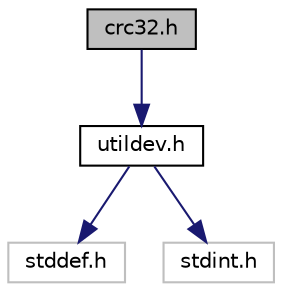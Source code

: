 digraph "crc32.h"
{
 // LATEX_PDF_SIZE
  bgcolor="transparent";
  edge [fontname="Helvetica",fontsize="10",labelfontname="Helvetica",labelfontsize="10"];
  node [fontname="Helvetica",fontsize="10",shape=record];
  Node1 [label="crc32.h",height=0.2,width=0.4,color="black", fillcolor="grey75", style="filled", fontcolor="black",tooltip="CRC32 hash function support."];
  Node1 -> Node2 [color="midnightblue",fontsize="10",style="solid",fontname="Helvetica"];
  Node2 [label="utildev.h",height=0.2,width=0.4,color="black",URL="$utildev_8h.html",tooltip="Device utilities and includes support."];
  Node2 -> Node3 [color="midnightblue",fontsize="10",style="solid",fontname="Helvetica"];
  Node3 [label="stddef.h",height=0.2,width=0.4,color="grey75",tooltip=" "];
  Node2 -> Node4 [color="midnightblue",fontsize="10",style="solid",fontname="Helvetica"];
  Node4 [label="stdint.h",height=0.2,width=0.4,color="grey75",tooltip=" "];
}
